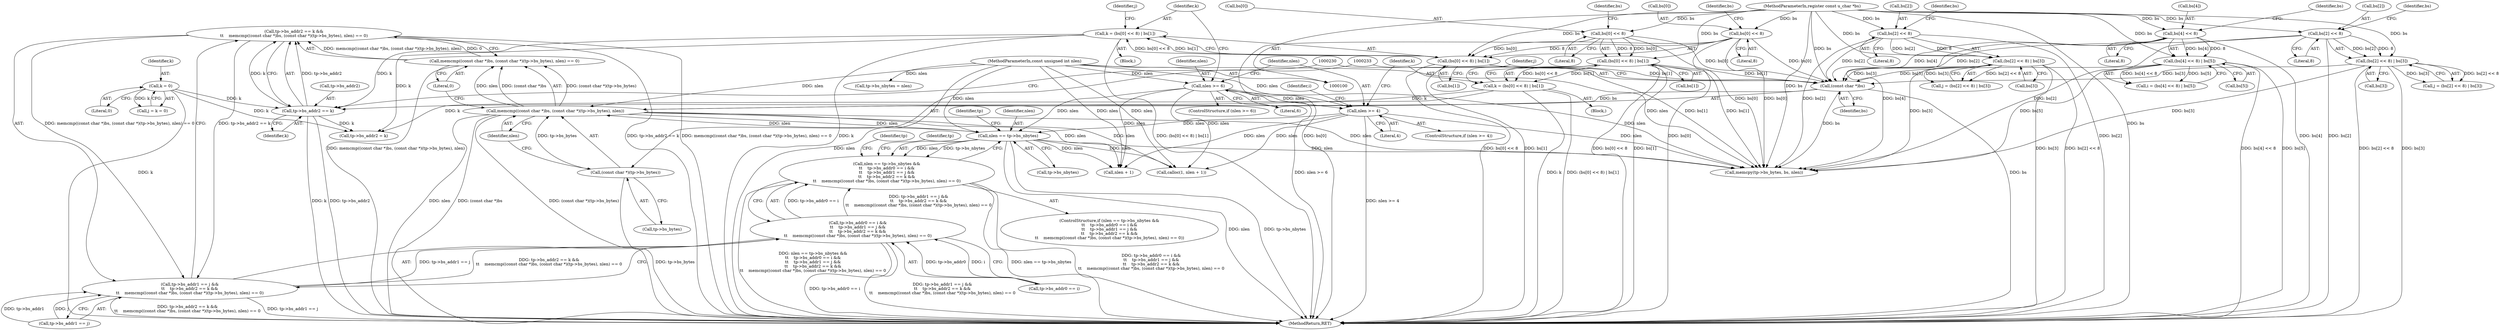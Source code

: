 digraph "0_tcpdump_730fc35968c5433b9e2a829779057f4f9495dc51_1@API" {
"1000221" [label="(Call,tp->bs_addr2 == k &&\n\t\t    memcmp((const char *)bs, (const char *)(tp->bs_bytes), nlen) == 0)"];
"1000222" [label="(Call,tp->bs_addr2 == k)"];
"1000183" [label="(Call,k = 0)"];
"1000114" [label="(Call,k = (bs[0] << 8) | bs[1])"];
"1000116" [label="(Call,(bs[0] << 8) | bs[1])"];
"1000117" [label="(Call,bs[0] << 8)"];
"1000102" [label="(MethodParameterIn,register const u_char *bs)"];
"1000153" [label="(Call,k = (bs[0] << 8) | bs[1])"];
"1000155" [label="(Call,(bs[0] << 8) | bs[1])"];
"1000156" [label="(Call,bs[0] << 8)"];
"1000227" [label="(Call,memcmp((const char *)bs, (const char *)(tp->bs_bytes), nlen) == 0)"];
"1000228" [label="(Call,memcmp((const char *)bs, (const char *)(tp->bs_bytes), nlen))"];
"1000229" [label="(Call,(const char *)bs)"];
"1000167" [label="(Call,bs[2] << 8)"];
"1000166" [label="(Call,(bs[2] << 8) | bs[3])"];
"1000139" [label="(Call,bs[4] << 8)"];
"1000128" [label="(Call,bs[2] << 8)"];
"1000138" [label="(Call,(bs[4] << 8) | bs[5])"];
"1000127" [label="(Call,(bs[2] << 8) | bs[3])"];
"1000232" [label="(Call,(const char *)(tp->bs_bytes))"];
"1000204" [label="(Call,nlen == tp->bs_nbytes)"];
"1000149" [label="(Call,nlen >= 4)"];
"1000110" [label="(Call,nlen >= 6)"];
"1000103" [label="(MethodParameterIn,const unsigned int nlen)"];
"1000215" [label="(Call,tp->bs_addr1 == j &&\n\t\t    tp->bs_addr2 == k &&\n\t\t    memcmp((const char *)bs, (const char *)(tp->bs_bytes), nlen) == 0)"];
"1000209" [label="(Call,tp->bs_addr0 == i &&\n\t\t    tp->bs_addr1 == j &&\n\t\t    tp->bs_addr2 == k &&\n\t\t    memcmp((const char *)bs, (const char *)(tp->bs_bytes), nlen) == 0)"];
"1000203" [label="(Call,nlen == tp->bs_nbytes &&\n\t\t    tp->bs_addr0 == i &&\n\t\t    tp->bs_addr1 == j &&\n\t\t    tp->bs_addr2 == k &&\n\t\t    memcmp((const char *)bs, (const char *)(tp->bs_bytes), nlen) == 0)"];
"1000129" [label="(Call,bs[2])"];
"1000243" [label="(Identifier,tp)"];
"1000202" [label="(ControlStructure,if (nlen == tp->bs_nbytes &&\n\t\t    tp->bs_addr0 == i &&\n\t\t    tp->bs_addr1 == j &&\n\t\t    tp->bs_addr2 == k &&\n\t\t    memcmp((const char *)bs, (const char *)(tp->bs_bytes), nlen) == 0))"];
"1000216" [label="(Call,tp->bs_addr1 == j)"];
"1000160" [label="(Literal,8)"];
"1000132" [label="(Literal,8)"];
"1000167" [label="(Call,bs[2] << 8)"];
"1000210" [label="(Call,tp->bs_addr0 == i)"];
"1000134" [label="(Identifier,bs)"];
"1000155" [label="(Call,(bs[0] << 8) | bs[1])"];
"1000270" [label="(Call,nlen + 1)"];
"1000126" [label="(Identifier,j)"];
"1000315" [label="(MethodReturn,RET)"];
"1000128" [label="(Call,bs[2] << 8)"];
"1000209" [label="(Call,tp->bs_addr0 == i &&\n\t\t    tp->bs_addr1 == j &&\n\t\t    tp->bs_addr2 == k &&\n\t\t    memcmp((const char *)bs, (const char *)(tp->bs_bytes), nlen) == 0)"];
"1000231" [label="(Identifier,bs)"];
"1000138" [label="(Call,(bs[4] << 8) | bs[5])"];
"1000257" [label="(Call,tp->bs_addr2 = k)"];
"1000112" [label="(Literal,6)"];
"1000148" [label="(ControlStructure,if (nlen >= 4))"];
"1000154" [label="(Identifier,k)"];
"1000151" [label="(Literal,4)"];
"1000118" [label="(Call,bs[0])"];
"1000149" [label="(Call,nlen >= 4)"];
"1000212" [label="(Identifier,tp)"];
"1000172" [label="(Call,bs[3])"];
"1000125" [label="(Call,j = (bs[2] << 8) | bs[3])"];
"1000288" [label="(Call,tp->bs_nbytes = nlen)"];
"1000115" [label="(Identifier,k)"];
"1000173" [label="(Identifier,bs)"];
"1000206" [label="(Call,tp->bs_nbytes)"];
"1000226" [label="(Identifier,k)"];
"1000110" [label="(Call,nlen >= 6)"];
"1000166" [label="(Call,(bs[2] << 8) | bs[3])"];
"1000123" [label="(Identifier,bs)"];
"1000136" [label="(Call,i = (bs[4] << 8) | bs[5])"];
"1000116" [label="(Call,(bs[0] << 8) | bs[1])"];
"1000133" [label="(Call,bs[3])"];
"1000184" [label="(Identifier,k)"];
"1000109" [label="(ControlStructure,if (nlen >= 6))"];
"1000205" [label="(Identifier,nlen)"];
"1000121" [label="(Literal,8)"];
"1000183" [label="(Call,k = 0)"];
"1000232" [label="(Call,(const char *)(tp->bs_bytes))"];
"1000111" [label="(Identifier,nlen)"];
"1000113" [label="(Block,)"];
"1000165" [label="(Identifier,j)"];
"1000282" [label="(Call,memcpy(tp->bs_bytes, bs, nlen))"];
"1000162" [label="(Identifier,bs)"];
"1000156" [label="(Call,bs[0] << 8)"];
"1000171" [label="(Literal,8)"];
"1000122" [label="(Call,bs[1])"];
"1000144" [label="(Call,bs[5])"];
"1000240" [label="(Identifier,tp)"];
"1000237" [label="(Identifier,nlen)"];
"1000117" [label="(Call,bs[0] << 8)"];
"1000215" [label="(Call,tp->bs_addr1 == j &&\n\t\t    tp->bs_addr2 == k &&\n\t\t    memcmp((const char *)bs, (const char *)(tp->bs_bytes), nlen) == 0)"];
"1000150" [label="(Identifier,nlen)"];
"1000168" [label="(Call,bs[2])"];
"1000222" [label="(Call,tp->bs_addr2 == k)"];
"1000227" [label="(Call,memcmp((const char *)bs, (const char *)(tp->bs_bytes), nlen) == 0)"];
"1000152" [label="(Block,)"];
"1000127" [label="(Call,(bs[2] << 8) | bs[3])"];
"1000204" [label="(Call,nlen == tp->bs_nbytes)"];
"1000164" [label="(Call,j = (bs[2] << 8) | bs[3])"];
"1000140" [label="(Call,bs[4])"];
"1000153" [label="(Call,k = (bs[0] << 8) | bs[1])"];
"1000221" [label="(Call,tp->bs_addr2 == k &&\n\t\t    memcmp((const char *)bs, (const char *)(tp->bs_bytes), nlen) == 0)"];
"1000145" [label="(Identifier,bs)"];
"1000139" [label="(Call,bs[4] << 8)"];
"1000161" [label="(Call,bs[1])"];
"1000114" [label="(Call,k = (bs[0] << 8) | bs[1])"];
"1000268" [label="(Call,calloc(1, nlen + 1))"];
"1000203" [label="(Call,nlen == tp->bs_nbytes &&\n\t\t    tp->bs_addr0 == i &&\n\t\t    tp->bs_addr1 == j &&\n\t\t    tp->bs_addr2 == k &&\n\t\t    memcmp((const char *)bs, (const char *)(tp->bs_bytes), nlen) == 0)"];
"1000157" [label="(Call,bs[0])"];
"1000180" [label="(Identifier,i)"];
"1000103" [label="(MethodParameterIn,const unsigned int nlen)"];
"1000143" [label="(Literal,8)"];
"1000102" [label="(MethodParameterIn,register const u_char *bs)"];
"1000185" [label="(Literal,0)"];
"1000181" [label="(Call,j = k = 0)"];
"1000228" [label="(Call,memcmp((const char *)bs, (const char *)(tp->bs_bytes), nlen))"];
"1000223" [label="(Call,tp->bs_addr2)"];
"1000238" [label="(Literal,0)"];
"1000234" [label="(Call,tp->bs_bytes)"];
"1000229" [label="(Call,(const char *)bs)"];
"1000221" -> "1000215"  [label="AST: "];
"1000221" -> "1000222"  [label="CFG: "];
"1000221" -> "1000227"  [label="CFG: "];
"1000222" -> "1000221"  [label="AST: "];
"1000227" -> "1000221"  [label="AST: "];
"1000215" -> "1000221"  [label="CFG: "];
"1000221" -> "1000315"  [label="DDG: memcmp((const char *)bs, (const char *)(tp->bs_bytes), nlen) == 0"];
"1000221" -> "1000315"  [label="DDG: tp->bs_addr2 == k"];
"1000221" -> "1000215"  [label="DDG: tp->bs_addr2 == k"];
"1000221" -> "1000215"  [label="DDG: memcmp((const char *)bs, (const char *)(tp->bs_bytes), nlen) == 0"];
"1000222" -> "1000221"  [label="DDG: tp->bs_addr2"];
"1000222" -> "1000221"  [label="DDG: k"];
"1000227" -> "1000221"  [label="DDG: memcmp((const char *)bs, (const char *)(tp->bs_bytes), nlen)"];
"1000227" -> "1000221"  [label="DDG: 0"];
"1000222" -> "1000226"  [label="CFG: "];
"1000223" -> "1000222"  [label="AST: "];
"1000226" -> "1000222"  [label="AST: "];
"1000230" -> "1000222"  [label="CFG: "];
"1000222" -> "1000315"  [label="DDG: tp->bs_addr2"];
"1000222" -> "1000315"  [label="DDG: k"];
"1000183" -> "1000222"  [label="DDG: k"];
"1000114" -> "1000222"  [label="DDG: k"];
"1000153" -> "1000222"  [label="DDG: k"];
"1000222" -> "1000257"  [label="DDG: k"];
"1000183" -> "1000181"  [label="AST: "];
"1000183" -> "1000185"  [label="CFG: "];
"1000184" -> "1000183"  [label="AST: "];
"1000185" -> "1000183"  [label="AST: "];
"1000181" -> "1000183"  [label="CFG: "];
"1000183" -> "1000315"  [label="DDG: k"];
"1000183" -> "1000181"  [label="DDG: k"];
"1000183" -> "1000257"  [label="DDG: k"];
"1000114" -> "1000113"  [label="AST: "];
"1000114" -> "1000116"  [label="CFG: "];
"1000115" -> "1000114"  [label="AST: "];
"1000116" -> "1000114"  [label="AST: "];
"1000126" -> "1000114"  [label="CFG: "];
"1000114" -> "1000315"  [label="DDG: k"];
"1000114" -> "1000315"  [label="DDG: (bs[0] << 8) | bs[1]"];
"1000116" -> "1000114"  [label="DDG: bs[0] << 8"];
"1000116" -> "1000114"  [label="DDG: bs[1]"];
"1000114" -> "1000257"  [label="DDG: k"];
"1000116" -> "1000122"  [label="CFG: "];
"1000117" -> "1000116"  [label="AST: "];
"1000122" -> "1000116"  [label="AST: "];
"1000116" -> "1000315"  [label="DDG: bs[0] << 8"];
"1000116" -> "1000315"  [label="DDG: bs[1]"];
"1000117" -> "1000116"  [label="DDG: bs[0]"];
"1000117" -> "1000116"  [label="DDG: 8"];
"1000102" -> "1000116"  [label="DDG: bs"];
"1000116" -> "1000229"  [label="DDG: bs[1]"];
"1000116" -> "1000282"  [label="DDG: bs[1]"];
"1000117" -> "1000121"  [label="CFG: "];
"1000118" -> "1000117"  [label="AST: "];
"1000121" -> "1000117"  [label="AST: "];
"1000123" -> "1000117"  [label="CFG: "];
"1000117" -> "1000315"  [label="DDG: bs[0]"];
"1000102" -> "1000117"  [label="DDG: bs"];
"1000117" -> "1000229"  [label="DDG: bs[0]"];
"1000117" -> "1000282"  [label="DDG: bs[0]"];
"1000102" -> "1000100"  [label="AST: "];
"1000102" -> "1000315"  [label="DDG: bs"];
"1000102" -> "1000128"  [label="DDG: bs"];
"1000102" -> "1000127"  [label="DDG: bs"];
"1000102" -> "1000139"  [label="DDG: bs"];
"1000102" -> "1000138"  [label="DDG: bs"];
"1000102" -> "1000156"  [label="DDG: bs"];
"1000102" -> "1000155"  [label="DDG: bs"];
"1000102" -> "1000167"  [label="DDG: bs"];
"1000102" -> "1000166"  [label="DDG: bs"];
"1000102" -> "1000229"  [label="DDG: bs"];
"1000102" -> "1000282"  [label="DDG: bs"];
"1000153" -> "1000152"  [label="AST: "];
"1000153" -> "1000155"  [label="CFG: "];
"1000154" -> "1000153"  [label="AST: "];
"1000155" -> "1000153"  [label="AST: "];
"1000165" -> "1000153"  [label="CFG: "];
"1000153" -> "1000315"  [label="DDG: (bs[0] << 8) | bs[1]"];
"1000153" -> "1000315"  [label="DDG: k"];
"1000155" -> "1000153"  [label="DDG: bs[0] << 8"];
"1000155" -> "1000153"  [label="DDG: bs[1]"];
"1000153" -> "1000257"  [label="DDG: k"];
"1000155" -> "1000161"  [label="CFG: "];
"1000156" -> "1000155"  [label="AST: "];
"1000161" -> "1000155"  [label="AST: "];
"1000155" -> "1000315"  [label="DDG: bs[0] << 8"];
"1000155" -> "1000315"  [label="DDG: bs[1]"];
"1000156" -> "1000155"  [label="DDG: bs[0]"];
"1000156" -> "1000155"  [label="DDG: 8"];
"1000155" -> "1000229"  [label="DDG: bs[1]"];
"1000155" -> "1000282"  [label="DDG: bs[1]"];
"1000156" -> "1000160"  [label="CFG: "];
"1000157" -> "1000156"  [label="AST: "];
"1000160" -> "1000156"  [label="AST: "];
"1000162" -> "1000156"  [label="CFG: "];
"1000156" -> "1000315"  [label="DDG: bs[0]"];
"1000156" -> "1000229"  [label="DDG: bs[0]"];
"1000156" -> "1000282"  [label="DDG: bs[0]"];
"1000227" -> "1000238"  [label="CFG: "];
"1000228" -> "1000227"  [label="AST: "];
"1000238" -> "1000227"  [label="AST: "];
"1000227" -> "1000315"  [label="DDG: memcmp((const char *)bs, (const char *)(tp->bs_bytes), nlen)"];
"1000228" -> "1000227"  [label="DDG: (const char *)bs"];
"1000228" -> "1000227"  [label="DDG: (const char *)(tp->bs_bytes)"];
"1000228" -> "1000227"  [label="DDG: nlen"];
"1000228" -> "1000237"  [label="CFG: "];
"1000229" -> "1000228"  [label="AST: "];
"1000232" -> "1000228"  [label="AST: "];
"1000237" -> "1000228"  [label="AST: "];
"1000238" -> "1000228"  [label="CFG: "];
"1000228" -> "1000315"  [label="DDG: (const char *)(tp->bs_bytes)"];
"1000228" -> "1000315"  [label="DDG: nlen"];
"1000228" -> "1000315"  [label="DDG: (const char *)bs"];
"1000228" -> "1000204"  [label="DDG: nlen"];
"1000229" -> "1000228"  [label="DDG: bs"];
"1000232" -> "1000228"  [label="DDG: tp->bs_bytes"];
"1000204" -> "1000228"  [label="DDG: nlen"];
"1000103" -> "1000228"  [label="DDG: nlen"];
"1000228" -> "1000268"  [label="DDG: nlen"];
"1000228" -> "1000270"  [label="DDG: nlen"];
"1000228" -> "1000282"  [label="DDG: nlen"];
"1000229" -> "1000231"  [label="CFG: "];
"1000230" -> "1000229"  [label="AST: "];
"1000231" -> "1000229"  [label="AST: "];
"1000233" -> "1000229"  [label="CFG: "];
"1000229" -> "1000315"  [label="DDG: bs"];
"1000167" -> "1000229"  [label="DDG: bs[2]"];
"1000166" -> "1000229"  [label="DDG: bs[3]"];
"1000139" -> "1000229"  [label="DDG: bs[4]"];
"1000128" -> "1000229"  [label="DDG: bs[2]"];
"1000138" -> "1000229"  [label="DDG: bs[5]"];
"1000127" -> "1000229"  [label="DDG: bs[3]"];
"1000229" -> "1000282"  [label="DDG: bs"];
"1000167" -> "1000166"  [label="AST: "];
"1000167" -> "1000171"  [label="CFG: "];
"1000168" -> "1000167"  [label="AST: "];
"1000171" -> "1000167"  [label="AST: "];
"1000173" -> "1000167"  [label="CFG: "];
"1000167" -> "1000315"  [label="DDG: bs[2]"];
"1000167" -> "1000166"  [label="DDG: bs[2]"];
"1000167" -> "1000166"  [label="DDG: 8"];
"1000167" -> "1000282"  [label="DDG: bs[2]"];
"1000166" -> "1000164"  [label="AST: "];
"1000166" -> "1000172"  [label="CFG: "];
"1000172" -> "1000166"  [label="AST: "];
"1000164" -> "1000166"  [label="CFG: "];
"1000166" -> "1000315"  [label="DDG: bs[3]"];
"1000166" -> "1000315"  [label="DDG: bs[2] << 8"];
"1000166" -> "1000164"  [label="DDG: bs[2] << 8"];
"1000166" -> "1000164"  [label="DDG: bs[3]"];
"1000166" -> "1000282"  [label="DDG: bs[3]"];
"1000139" -> "1000138"  [label="AST: "];
"1000139" -> "1000143"  [label="CFG: "];
"1000140" -> "1000139"  [label="AST: "];
"1000143" -> "1000139"  [label="AST: "];
"1000145" -> "1000139"  [label="CFG: "];
"1000139" -> "1000315"  [label="DDG: bs[4]"];
"1000139" -> "1000138"  [label="DDG: bs[4]"];
"1000139" -> "1000138"  [label="DDG: 8"];
"1000139" -> "1000282"  [label="DDG: bs[4]"];
"1000128" -> "1000127"  [label="AST: "];
"1000128" -> "1000132"  [label="CFG: "];
"1000129" -> "1000128"  [label="AST: "];
"1000132" -> "1000128"  [label="AST: "];
"1000134" -> "1000128"  [label="CFG: "];
"1000128" -> "1000315"  [label="DDG: bs[2]"];
"1000128" -> "1000127"  [label="DDG: bs[2]"];
"1000128" -> "1000127"  [label="DDG: 8"];
"1000128" -> "1000282"  [label="DDG: bs[2]"];
"1000138" -> "1000136"  [label="AST: "];
"1000138" -> "1000144"  [label="CFG: "];
"1000144" -> "1000138"  [label="AST: "];
"1000136" -> "1000138"  [label="CFG: "];
"1000138" -> "1000315"  [label="DDG: bs[4] << 8"];
"1000138" -> "1000315"  [label="DDG: bs[5]"];
"1000138" -> "1000136"  [label="DDG: bs[4] << 8"];
"1000138" -> "1000136"  [label="DDG: bs[5]"];
"1000138" -> "1000282"  [label="DDG: bs[5]"];
"1000127" -> "1000125"  [label="AST: "];
"1000127" -> "1000133"  [label="CFG: "];
"1000133" -> "1000127"  [label="AST: "];
"1000125" -> "1000127"  [label="CFG: "];
"1000127" -> "1000315"  [label="DDG: bs[3]"];
"1000127" -> "1000315"  [label="DDG: bs[2] << 8"];
"1000127" -> "1000125"  [label="DDG: bs[2] << 8"];
"1000127" -> "1000125"  [label="DDG: bs[3]"];
"1000127" -> "1000282"  [label="DDG: bs[3]"];
"1000232" -> "1000234"  [label="CFG: "];
"1000233" -> "1000232"  [label="AST: "];
"1000234" -> "1000232"  [label="AST: "];
"1000237" -> "1000232"  [label="CFG: "];
"1000232" -> "1000315"  [label="DDG: tp->bs_bytes"];
"1000204" -> "1000203"  [label="AST: "];
"1000204" -> "1000206"  [label="CFG: "];
"1000205" -> "1000204"  [label="AST: "];
"1000206" -> "1000204"  [label="AST: "];
"1000212" -> "1000204"  [label="CFG: "];
"1000203" -> "1000204"  [label="CFG: "];
"1000204" -> "1000315"  [label="DDG: tp->bs_nbytes"];
"1000204" -> "1000315"  [label="DDG: nlen"];
"1000204" -> "1000203"  [label="DDG: nlen"];
"1000204" -> "1000203"  [label="DDG: tp->bs_nbytes"];
"1000149" -> "1000204"  [label="DDG: nlen"];
"1000110" -> "1000204"  [label="DDG: nlen"];
"1000103" -> "1000204"  [label="DDG: nlen"];
"1000204" -> "1000268"  [label="DDG: nlen"];
"1000204" -> "1000270"  [label="DDG: nlen"];
"1000204" -> "1000282"  [label="DDG: nlen"];
"1000149" -> "1000148"  [label="AST: "];
"1000149" -> "1000151"  [label="CFG: "];
"1000150" -> "1000149"  [label="AST: "];
"1000151" -> "1000149"  [label="AST: "];
"1000154" -> "1000149"  [label="CFG: "];
"1000180" -> "1000149"  [label="CFG: "];
"1000149" -> "1000315"  [label="DDG: nlen >= 4"];
"1000110" -> "1000149"  [label="DDG: nlen"];
"1000103" -> "1000149"  [label="DDG: nlen"];
"1000149" -> "1000268"  [label="DDG: nlen"];
"1000149" -> "1000270"  [label="DDG: nlen"];
"1000149" -> "1000282"  [label="DDG: nlen"];
"1000110" -> "1000109"  [label="AST: "];
"1000110" -> "1000112"  [label="CFG: "];
"1000111" -> "1000110"  [label="AST: "];
"1000112" -> "1000110"  [label="AST: "];
"1000115" -> "1000110"  [label="CFG: "];
"1000150" -> "1000110"  [label="CFG: "];
"1000110" -> "1000315"  [label="DDG: nlen >= 6"];
"1000103" -> "1000110"  [label="DDG: nlen"];
"1000110" -> "1000268"  [label="DDG: nlen"];
"1000110" -> "1000270"  [label="DDG: nlen"];
"1000110" -> "1000282"  [label="DDG: nlen"];
"1000103" -> "1000100"  [label="AST: "];
"1000103" -> "1000315"  [label="DDG: nlen"];
"1000103" -> "1000268"  [label="DDG: nlen"];
"1000103" -> "1000270"  [label="DDG: nlen"];
"1000103" -> "1000282"  [label="DDG: nlen"];
"1000103" -> "1000288"  [label="DDG: nlen"];
"1000215" -> "1000209"  [label="AST: "];
"1000215" -> "1000216"  [label="CFG: "];
"1000216" -> "1000215"  [label="AST: "];
"1000209" -> "1000215"  [label="CFG: "];
"1000215" -> "1000315"  [label="DDG: tp->bs_addr2 == k &&\n\t\t    memcmp((const char *)bs, (const char *)(tp->bs_bytes), nlen) == 0"];
"1000215" -> "1000315"  [label="DDG: tp->bs_addr1 == j"];
"1000215" -> "1000209"  [label="DDG: tp->bs_addr1 == j"];
"1000215" -> "1000209"  [label="DDG: tp->bs_addr2 == k &&\n\t\t    memcmp((const char *)bs, (const char *)(tp->bs_bytes), nlen) == 0"];
"1000216" -> "1000215"  [label="DDG: tp->bs_addr1"];
"1000216" -> "1000215"  [label="DDG: j"];
"1000209" -> "1000203"  [label="AST: "];
"1000209" -> "1000210"  [label="CFG: "];
"1000210" -> "1000209"  [label="AST: "];
"1000203" -> "1000209"  [label="CFG: "];
"1000209" -> "1000315"  [label="DDG: tp->bs_addr0 == i"];
"1000209" -> "1000315"  [label="DDG: tp->bs_addr1 == j &&\n\t\t    tp->bs_addr2 == k &&\n\t\t    memcmp((const char *)bs, (const char *)(tp->bs_bytes), nlen) == 0"];
"1000209" -> "1000203"  [label="DDG: tp->bs_addr0 == i"];
"1000209" -> "1000203"  [label="DDG: tp->bs_addr1 == j &&\n\t\t    tp->bs_addr2 == k &&\n\t\t    memcmp((const char *)bs, (const char *)(tp->bs_bytes), nlen) == 0"];
"1000210" -> "1000209"  [label="DDG: tp->bs_addr0"];
"1000210" -> "1000209"  [label="DDG: i"];
"1000203" -> "1000202"  [label="AST: "];
"1000240" -> "1000203"  [label="CFG: "];
"1000243" -> "1000203"  [label="CFG: "];
"1000203" -> "1000315"  [label="DDG: nlen == tp->bs_nbytes"];
"1000203" -> "1000315"  [label="DDG: tp->bs_addr0 == i &&\n\t\t    tp->bs_addr1 == j &&\n\t\t    tp->bs_addr2 == k &&\n\t\t    memcmp((const char *)bs, (const char *)(tp->bs_bytes), nlen) == 0"];
"1000203" -> "1000315"  [label="DDG: nlen == tp->bs_nbytes &&\n\t\t    tp->bs_addr0 == i &&\n\t\t    tp->bs_addr1 == j &&\n\t\t    tp->bs_addr2 == k &&\n\t\t    memcmp((const char *)bs, (const char *)(tp->bs_bytes), nlen) == 0"];
}
